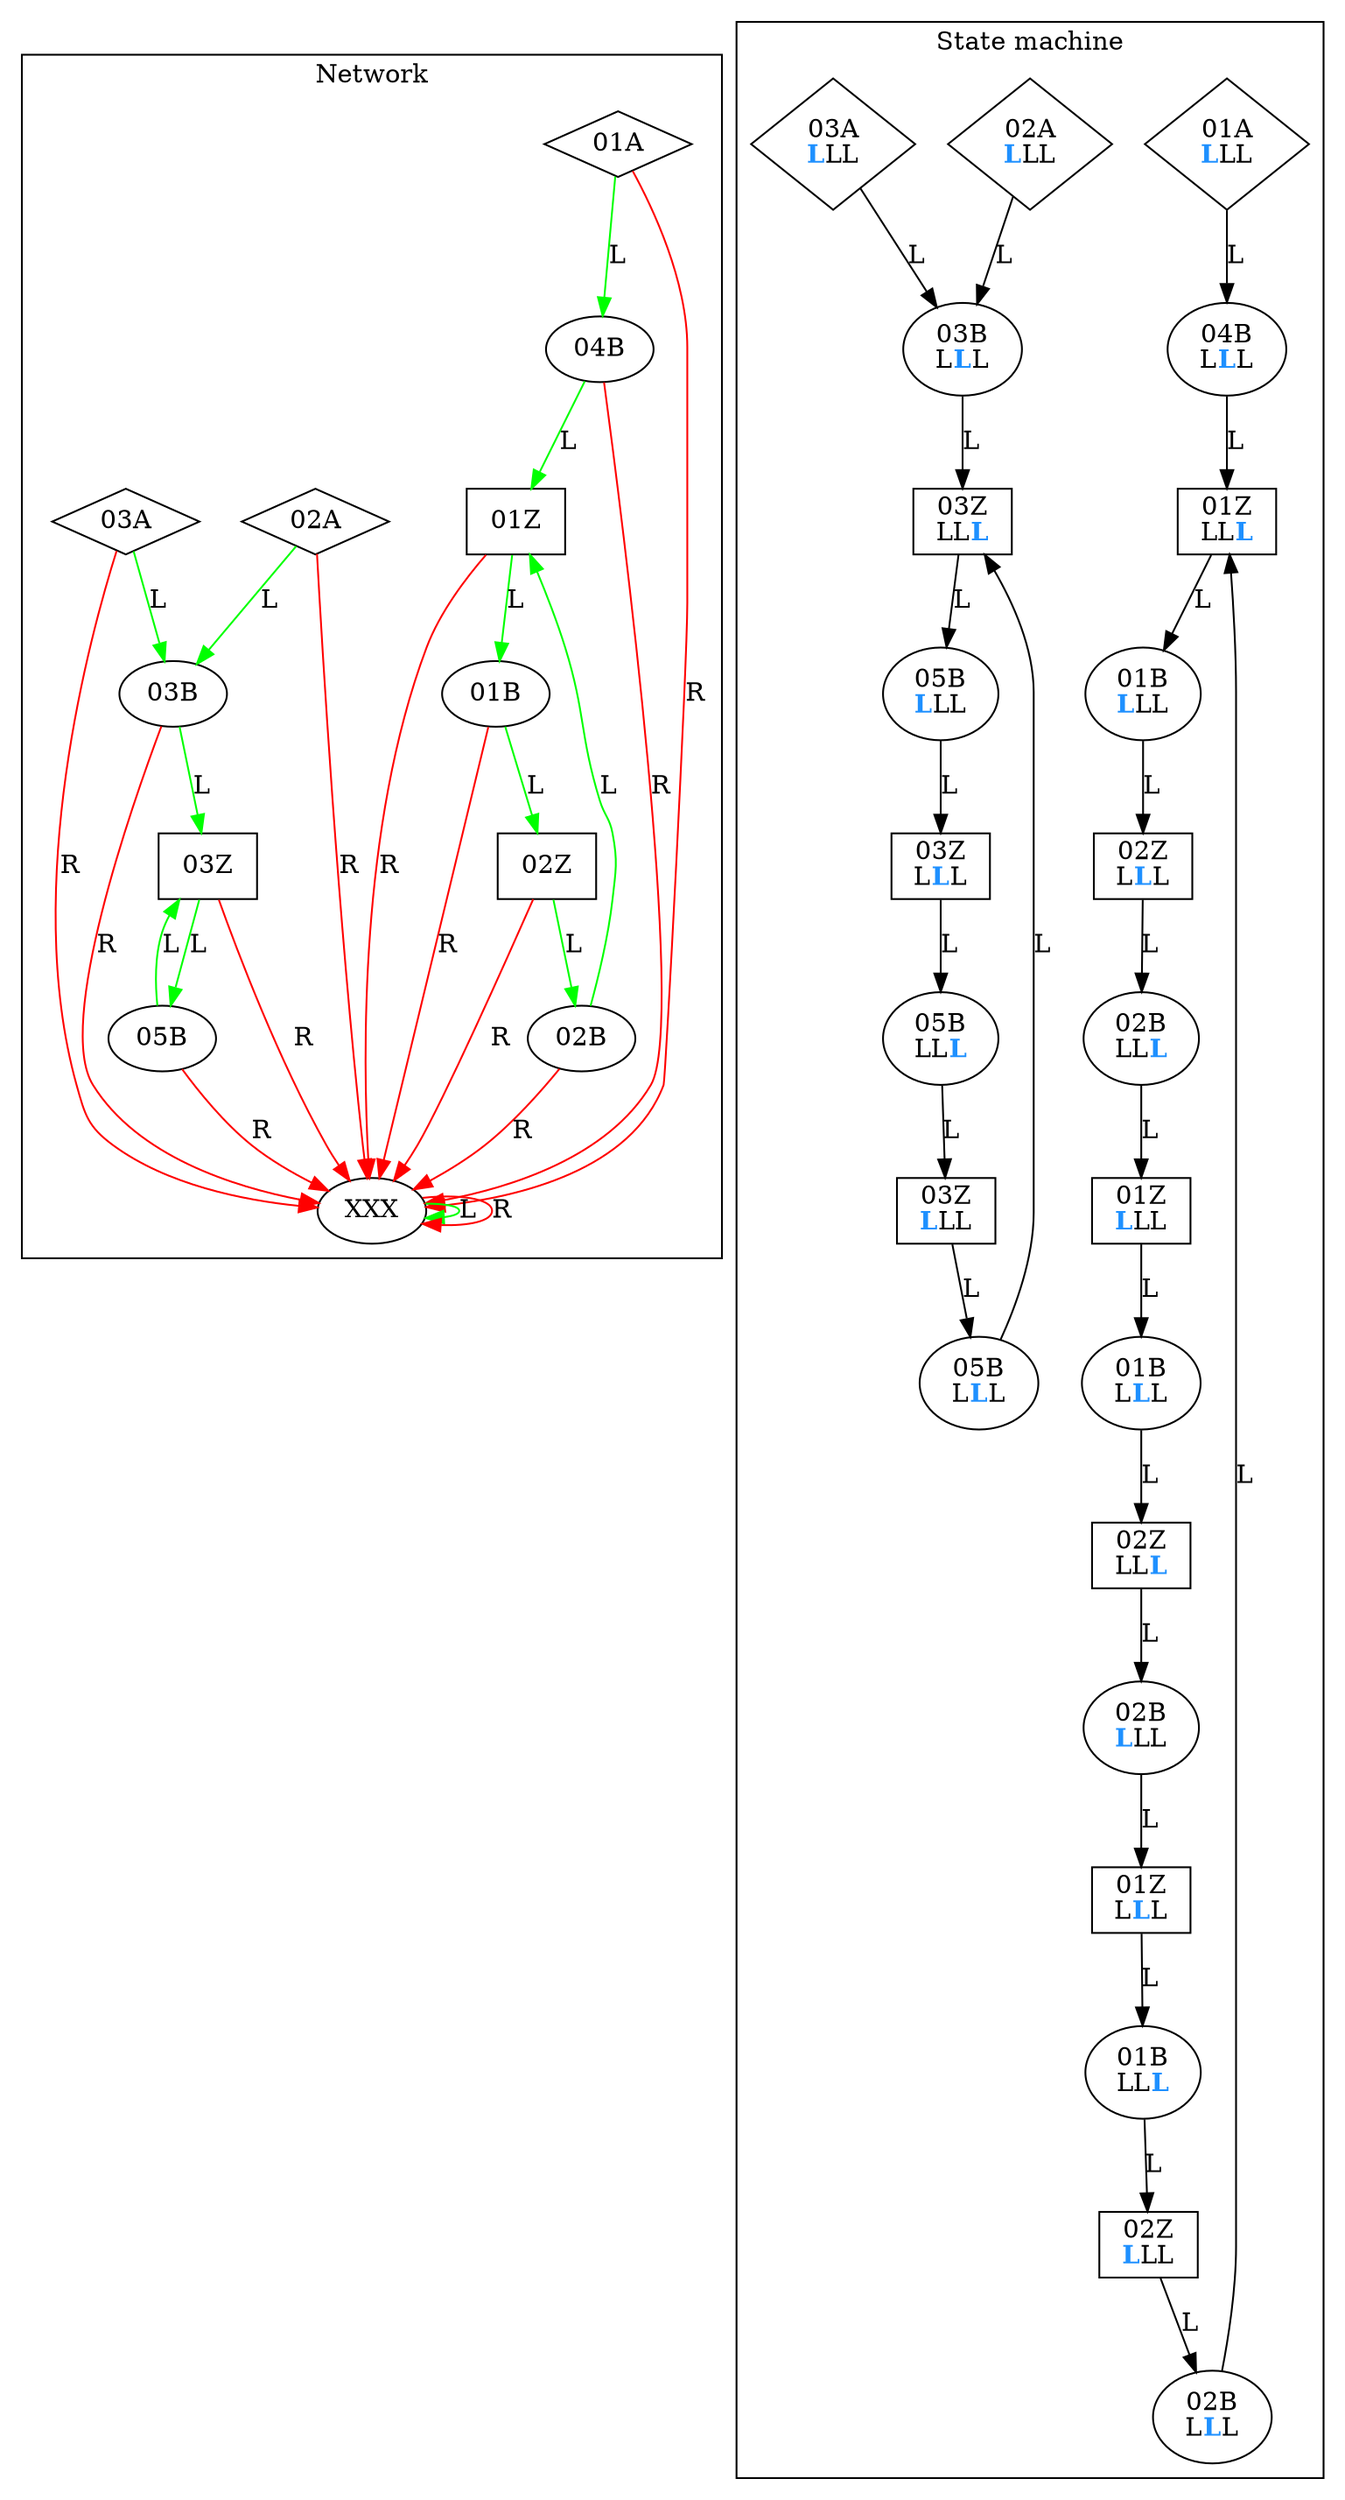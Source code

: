 digraph G {
	subgraph cluster {
	label = "Network"
	color=black
		_01A [label="01A",shape=diamond]
		_01A -> _04B [color=green,label=L]
		_01A -> _XXX [color=red,label=R]
		_02A [label="02A",shape=diamond]
		_02A -> _03B [color=green,label=L]
		_02A -> _XXX [color=red,label=R]
		_03A [label="03A",shape=diamond]
		_03A -> _03B [color=green,label=L]
		_03A -> _XXX [color=red,label=R]
		_01B [label="01B",shape=ellipse]
		_01B -> _02Z [color=green,label=L]
		_01B -> _XXX [color=red,label=R]
		_02B [label="02B",shape=ellipse]
		_02B -> _01Z [color=green,label=L]
		_02B -> _XXX [color=red,label=R]
		_03B [label="03B",shape=ellipse]
		_03B -> _03Z [color=green,label=L]
		_03B -> _XXX [color=red,label=R]
		_04B [label="04B",shape=ellipse]
		_04B -> _01Z [color=green,label=L]
		_04B -> _XXX [color=red,label=R]
		_05B [label="05B",shape=ellipse]
		_05B -> _03Z [color=green,label=L]
		_05B -> _XXX [color=red,label=R]
		_01Z [label="01Z",shape=rect]
		_01Z -> _01B [color=green,label=L]
		_01Z -> _XXX [color=red,label=R]
		_02Z [label="02Z",shape=rect]
		_02Z -> _02B [color=green,label=L]
		_02Z -> _XXX [color=red,label=R]
		_03Z [label="03Z",shape=rect]
		_03Z -> _05B [color=green,label=L]
		_03Z -> _XXX [color=red,label=R]
		_XXX [label="XXX",shape=ellipse]
		_XXX -> _XXX [color=green,label=L]
		_XXX -> _XXX [color=red,label=R]
	}

	subgraph cluster_states {
		label = "State machine"
		color = black
		_walk_01A_0 [shape=diamond,label=<01A<br/><font color="dodgerblue"><b>L</b></font>LL>]
		_walk_01A_0 -> _walk_04B_1 [label=L]
		_walk_04B_1 [shape=ellipse,label=<04B<br/>L<font color="dodgerblue"><b>L</b></font>L>]
		_walk_04B_1 -> _walk_01Z_2 [label=L]
		_walk_01Z_2 [shape=rect,label=<01Z<br/>LL<font color="dodgerblue"><b>L</b></font>>]
		_walk_01Z_2 -> _walk_01B_0 [label=L]
		_walk_01B_0 [shape=ellipse,label=<01B<br/><font color="dodgerblue"><b>L</b></font>LL>]
		_walk_01B_0 -> _walk_02Z_1 [label=L]
		_walk_02Z_1 [shape=rect,label=<02Z<br/>L<font color="dodgerblue"><b>L</b></font>L>]
		_walk_02Z_1 -> _walk_02B_2 [label=L]
		_walk_02B_2 [shape=ellipse,label=<02B<br/>LL<font color="dodgerblue"><b>L</b></font>>]
		_walk_02B_2 -> _walk_01Z_0 [label=L]
		_walk_01Z_0 [shape=rect,label=<01Z<br/><font color="dodgerblue"><b>L</b></font>LL>]
		_walk_01Z_0 -> _walk_01B_1 [label=L]
		_walk_01B_1 [shape=ellipse,label=<01B<br/>L<font color="dodgerblue"><b>L</b></font>L>]
		_walk_01B_1 -> _walk_02Z_2 [label=L]
		_walk_02Z_2 [shape=rect,label=<02Z<br/>LL<font color="dodgerblue"><b>L</b></font>>]
		_walk_02Z_2 -> _walk_02B_0 [label=L]
		_walk_02B_0 [shape=ellipse,label=<02B<br/><font color="dodgerblue"><b>L</b></font>LL>]
		_walk_02B_0 -> _walk_01Z_1 [label=L]
		_walk_01Z_1 [shape=rect,label=<01Z<br/>L<font color="dodgerblue"><b>L</b></font>L>]
		_walk_01Z_1 -> _walk_01B_2 [label=L]
		_walk_01B_2 [shape=ellipse,label=<01B<br/>LL<font color="dodgerblue"><b>L</b></font>>]
		_walk_01B_2 -> _walk_02Z_0 [label=L]
		_walk_02Z_0 [shape=rect,label=<02Z<br/><font color="dodgerblue"><b>L</b></font>LL>]
		_walk_02Z_0 -> _walk_02B_1 [label=L]
		_walk_02B_1 [shape=ellipse,label=<02B<br/>L<font color="dodgerblue"><b>L</b></font>L>]
		_walk_02B_1 -> _walk_01Z_2 [label=L]
		_walk_02A_0 [shape=diamond,label=<02A<br/><font color="dodgerblue"><b>L</b></font>LL>]
		_walk_02A_0 -> _walk_03B_1 [label=L]
		_walk_03B_1 [shape=ellipse,label=<03B<br/>L<font color="dodgerblue"><b>L</b></font>L>]
		_walk_03B_1 -> _walk_03Z_2 [label=L]
		_walk_03Z_2 [shape=rect,label=<03Z<br/>LL<font color="dodgerblue"><b>L</b></font>>]
		_walk_03Z_2 -> _walk_05B_0 [label=L]
		_walk_05B_0 [shape=ellipse,label=<05B<br/><font color="dodgerblue"><b>L</b></font>LL>]
		_walk_05B_0 -> _walk_03Z_1 [label=L]
		_walk_03Z_1 [shape=rect,label=<03Z<br/>L<font color="dodgerblue"><b>L</b></font>L>]
		_walk_03Z_1 -> _walk_05B_2 [label=L]
		_walk_05B_2 [shape=ellipse,label=<05B<br/>LL<font color="dodgerblue"><b>L</b></font>>]
		_walk_05B_2 -> _walk_03Z_0 [label=L]
		_walk_03Z_0 [shape=rect,label=<03Z<br/><font color="dodgerblue"><b>L</b></font>LL>]
		_walk_03Z_0 -> _walk_05B_1 [label=L]
		_walk_05B_1 [shape=ellipse,label=<05B<br/>L<font color="dodgerblue"><b>L</b></font>L>]
		_walk_05B_1 -> _walk_03Z_2 [label=L]
		_walk_03A_0 [shape=diamond,label=<03A<br/><font color="dodgerblue"><b>L</b></font>LL>]
		_walk_03A_0 -> _walk_03B_1 [label=L]
	}
}
